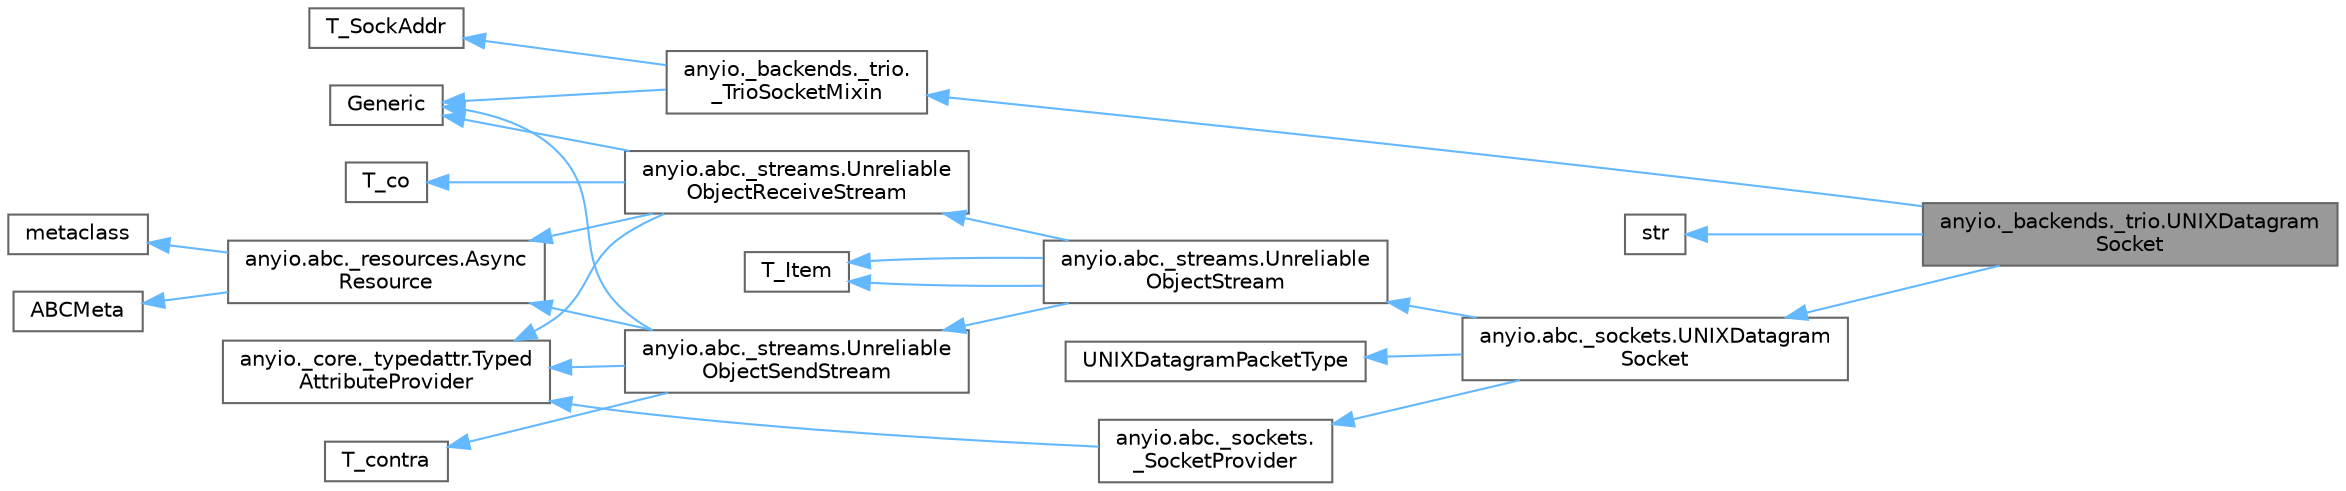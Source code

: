 digraph "anyio._backends._trio.UNIXDatagramSocket"
{
 // LATEX_PDF_SIZE
  bgcolor="transparent";
  edge [fontname=Helvetica,fontsize=10,labelfontname=Helvetica,labelfontsize=10];
  node [fontname=Helvetica,fontsize=10,shape=box,height=0.2,width=0.4];
  rankdir="LR";
  Node1 [id="Node000001",label="anyio._backends._trio.UNIXDatagram\lSocket",height=0.2,width=0.4,color="gray40", fillcolor="grey60", style="filled", fontcolor="black",tooltip=" "];
  Node2 -> Node1 [id="edge1_Node000001_Node000002",dir="back",color="steelblue1",style="solid",tooltip=" "];
  Node2 [id="Node000002",label="anyio._backends._trio.\l_TrioSocketMixin",height=0.2,width=0.4,color="gray40", fillcolor="white", style="filled",URL="$classanyio_1_1__backends_1_1__trio_1_1__TrioSocketMixin.html",tooltip=" "];
  Node3 -> Node2 [id="edge2_Node000002_Node000003",dir="back",color="steelblue1",style="solid",tooltip=" "];
  Node3 [id="Node000003",label="Generic",height=0.2,width=0.4,color="gray40", fillcolor="white", style="filled",tooltip=" "];
  Node4 -> Node2 [id="edge3_Node000002_Node000004",dir="back",color="steelblue1",style="solid",tooltip=" "];
  Node4 [id="Node000004",label="T_SockAddr",height=0.2,width=0.4,color="gray40", fillcolor="white", style="filled",tooltip=" "];
  Node5 -> Node1 [id="edge4_Node000001_Node000005",dir="back",color="steelblue1",style="solid",tooltip=" "];
  Node5 [id="Node000005",label="str",height=0.2,width=0.4,color="gray40", fillcolor="white", style="filled",tooltip=" "];
  Node6 -> Node1 [id="edge5_Node000001_Node000006",dir="back",color="steelblue1",style="solid",tooltip=" "];
  Node6 [id="Node000006",label="anyio.abc._sockets.UNIXDatagram\lSocket",height=0.2,width=0.4,color="gray40", fillcolor="white", style="filled",URL="$classanyio_1_1abc_1_1__sockets_1_1UNIXDatagramSocket.html",tooltip=" "];
  Node7 -> Node6 [id="edge6_Node000006_Node000007",dir="back",color="steelblue1",style="solid",tooltip=" "];
  Node7 [id="Node000007",label="anyio.abc._streams.Unreliable\lObjectStream",height=0.2,width=0.4,color="gray40", fillcolor="white", style="filled",URL="$classanyio_1_1abc_1_1__streams_1_1UnreliableObjectStream.html",tooltip=" "];
  Node8 -> Node7 [id="edge7_Node000007_Node000008",dir="back",color="steelblue1",style="solid",tooltip=" "];
  Node8 [id="Node000008",label="anyio.abc._streams.Unreliable\lObjectReceiveStream",height=0.2,width=0.4,color="gray40", fillcolor="white", style="filled",URL="$classanyio_1_1abc_1_1__streams_1_1UnreliableObjectReceiveStream.html",tooltip=" "];
  Node3 -> Node8 [id="edge8_Node000008_Node000003",dir="back",color="steelblue1",style="solid",tooltip=" "];
  Node9 -> Node8 [id="edge9_Node000008_Node000009",dir="back",color="steelblue1",style="solid",tooltip=" "];
  Node9 [id="Node000009",label="T_co",height=0.2,width=0.4,color="gray40", fillcolor="white", style="filled",tooltip=" "];
  Node10 -> Node8 [id="edge10_Node000008_Node000010",dir="back",color="steelblue1",style="solid",tooltip=" "];
  Node10 [id="Node000010",label="anyio.abc._resources.Async\lResource",height=0.2,width=0.4,color="gray40", fillcolor="white", style="filled",URL="$classanyio_1_1abc_1_1__resources_1_1AsyncResource.html",tooltip=" "];
  Node11 -> Node10 [id="edge11_Node000010_Node000011",dir="back",color="steelblue1",style="solid",tooltip=" "];
  Node11 [id="Node000011",label="metaclass",height=0.2,width=0.4,color="gray40", fillcolor="white", style="filled",tooltip=" "];
  Node12 -> Node10 [id="edge12_Node000010_Node000012",dir="back",color="steelblue1",style="solid",tooltip=" "];
  Node12 [id="Node000012",label="ABCMeta",height=0.2,width=0.4,color="gray40", fillcolor="white", style="filled",tooltip=" "];
  Node13 -> Node8 [id="edge13_Node000008_Node000013",dir="back",color="steelblue1",style="solid",tooltip=" "];
  Node13 [id="Node000013",label="anyio._core._typedattr.Typed\lAttributeProvider",height=0.2,width=0.4,color="gray40", fillcolor="white", style="filled",URL="$classanyio_1_1__core_1_1__typedattr_1_1TypedAttributeProvider.html",tooltip=" "];
  Node14 -> Node7 [id="edge14_Node000007_Node000014",dir="back",color="steelblue1",style="solid",tooltip=" "];
  Node14 [id="Node000014",label="T_Item",height=0.2,width=0.4,color="gray40", fillcolor="white", style="filled",tooltip=" "];
  Node15 -> Node7 [id="edge15_Node000007_Node000015",dir="back",color="steelblue1",style="solid",tooltip=" "];
  Node15 [id="Node000015",label="anyio.abc._streams.Unreliable\lObjectSendStream",height=0.2,width=0.4,color="gray40", fillcolor="white", style="filled",URL="$classanyio_1_1abc_1_1__streams_1_1UnreliableObjectSendStream.html",tooltip=" "];
  Node3 -> Node15 [id="edge16_Node000015_Node000003",dir="back",color="steelblue1",style="solid",tooltip=" "];
  Node16 -> Node15 [id="edge17_Node000015_Node000016",dir="back",color="steelblue1",style="solid",tooltip=" "];
  Node16 [id="Node000016",label="T_contra",height=0.2,width=0.4,color="gray40", fillcolor="white", style="filled",tooltip=" "];
  Node10 -> Node15 [id="edge18_Node000015_Node000010",dir="back",color="steelblue1",style="solid",tooltip=" "];
  Node13 -> Node15 [id="edge19_Node000015_Node000013",dir="back",color="steelblue1",style="solid",tooltip=" "];
  Node14 -> Node7 [id="edge20_Node000007_Node000014",dir="back",color="steelblue1",style="solid",tooltip=" "];
  Node17 -> Node6 [id="edge21_Node000006_Node000017",dir="back",color="steelblue1",style="solid",tooltip=" "];
  Node17 [id="Node000017",label="UNIXDatagramPacketType",height=0.2,width=0.4,color="gray40", fillcolor="white", style="filled",tooltip=" "];
  Node18 -> Node6 [id="edge22_Node000006_Node000018",dir="back",color="steelblue1",style="solid",tooltip=" "];
  Node18 [id="Node000018",label="anyio.abc._sockets.\l_SocketProvider",height=0.2,width=0.4,color="gray40", fillcolor="white", style="filled",URL="$classanyio_1_1abc_1_1__sockets_1_1__SocketProvider.html",tooltip=" "];
  Node13 -> Node18 [id="edge23_Node000018_Node000013",dir="back",color="steelblue1",style="solid",tooltip=" "];
}
